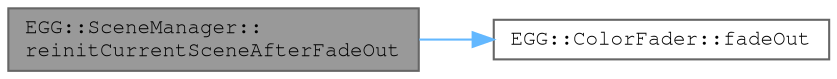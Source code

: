 digraph "EGG::SceneManager::reinitCurrentSceneAfterFadeOut"
{
 // LATEX_PDF_SIZE
  bgcolor="transparent";
  edge [fontname=FreeMono,fontsize=10,labelfontname=FreeMono,labelfontsize=10];
  node [fontname=FreeMono,fontsize=10,shape=box,height=0.2,width=0.4];
  rankdir="LR";
  Node1 [label="EGG::SceneManager::\lreinitCurrentSceneAfterFadeOut",height=0.2,width=0.4,color="gray40", fillcolor="grey60", style="filled", fontcolor="black",tooltip="Fade out, and set the status flag to reinitialize the current scene the next frame."];
  Node1 -> Node2 [color="steelblue1",style="solid"];
  Node2 [label="EGG::ColorFader::fadeOut",height=0.2,width=0.4,color="grey40", fillcolor="white", style="filled",URL="$class_e_g_g_1_1_color_fader.html#a7ee311e0cb7d1f7a9c4111fd861c89f1",tooltip="Fade out from no-obstruction."];
}
